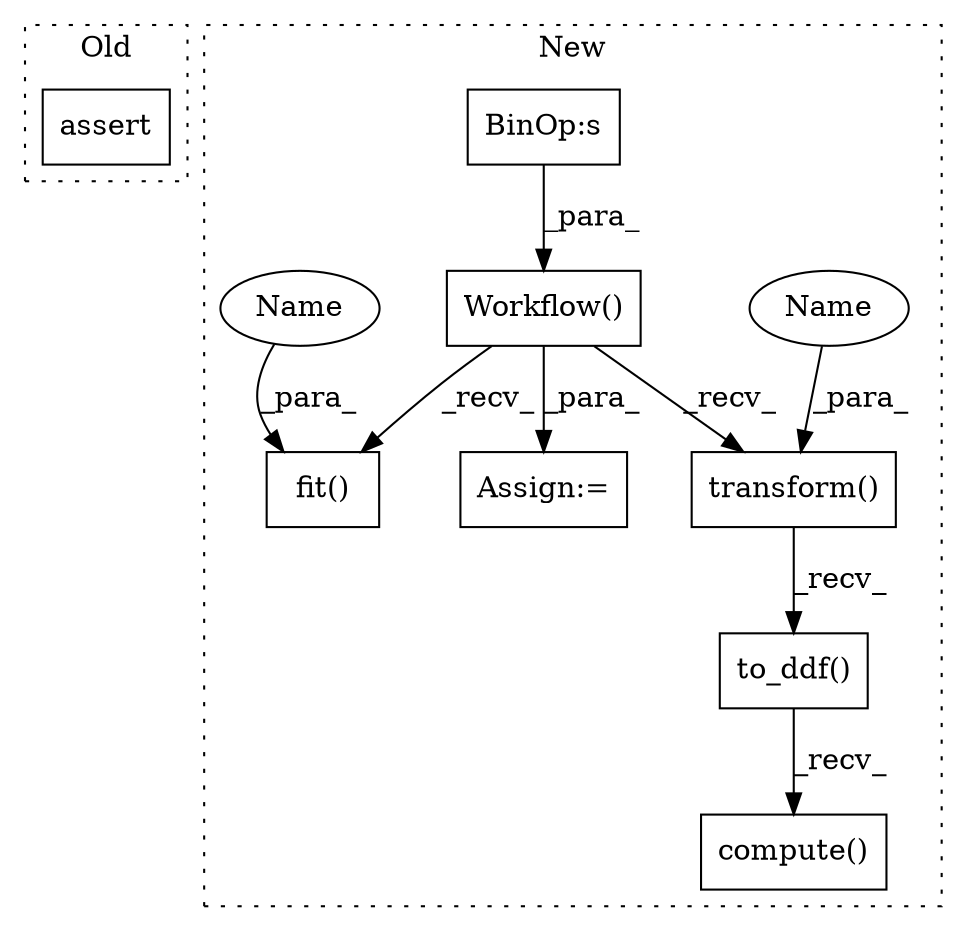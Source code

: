 digraph G {
subgraph cluster0 {
1 [label="assert" a="65" s="36754" l="7" shape="box"];
label = "Old";
style="dotted";
}
subgraph cluster1 {
2 [label="to_ddf()" a="75" s="24512" l="37" shape="box"];
3 [label="BinOp:s" a="82" s="23597" l="4" shape="box"];
4 [label="Workflow()" a="75" s="24002,24029" l="19,1" shape="box"];
5 [label="fit()" a="75" s="24035,24056" l="14,1" shape="box"];
6 [label="transform()" a="75" s="24512,24539" l="20,1" shape="box"];
7 [label="Assign:=" a="68" s="24069" l="3" shape="box"];
8 [label="compute()" a="75" s="24512" l="47" shape="box"];
9 [label="Name" a="87" s="24049" l="7" shape="ellipse"];
10 [label="Name" a="87" s="24532" l="7" shape="ellipse"];
label = "New";
style="dotted";
}
2 -> 8 [label="_recv_"];
3 -> 4 [label="_para_"];
4 -> 6 [label="_recv_"];
4 -> 5 [label="_recv_"];
4 -> 7 [label="_para_"];
6 -> 2 [label="_recv_"];
9 -> 5 [label="_para_"];
10 -> 6 [label="_para_"];
}